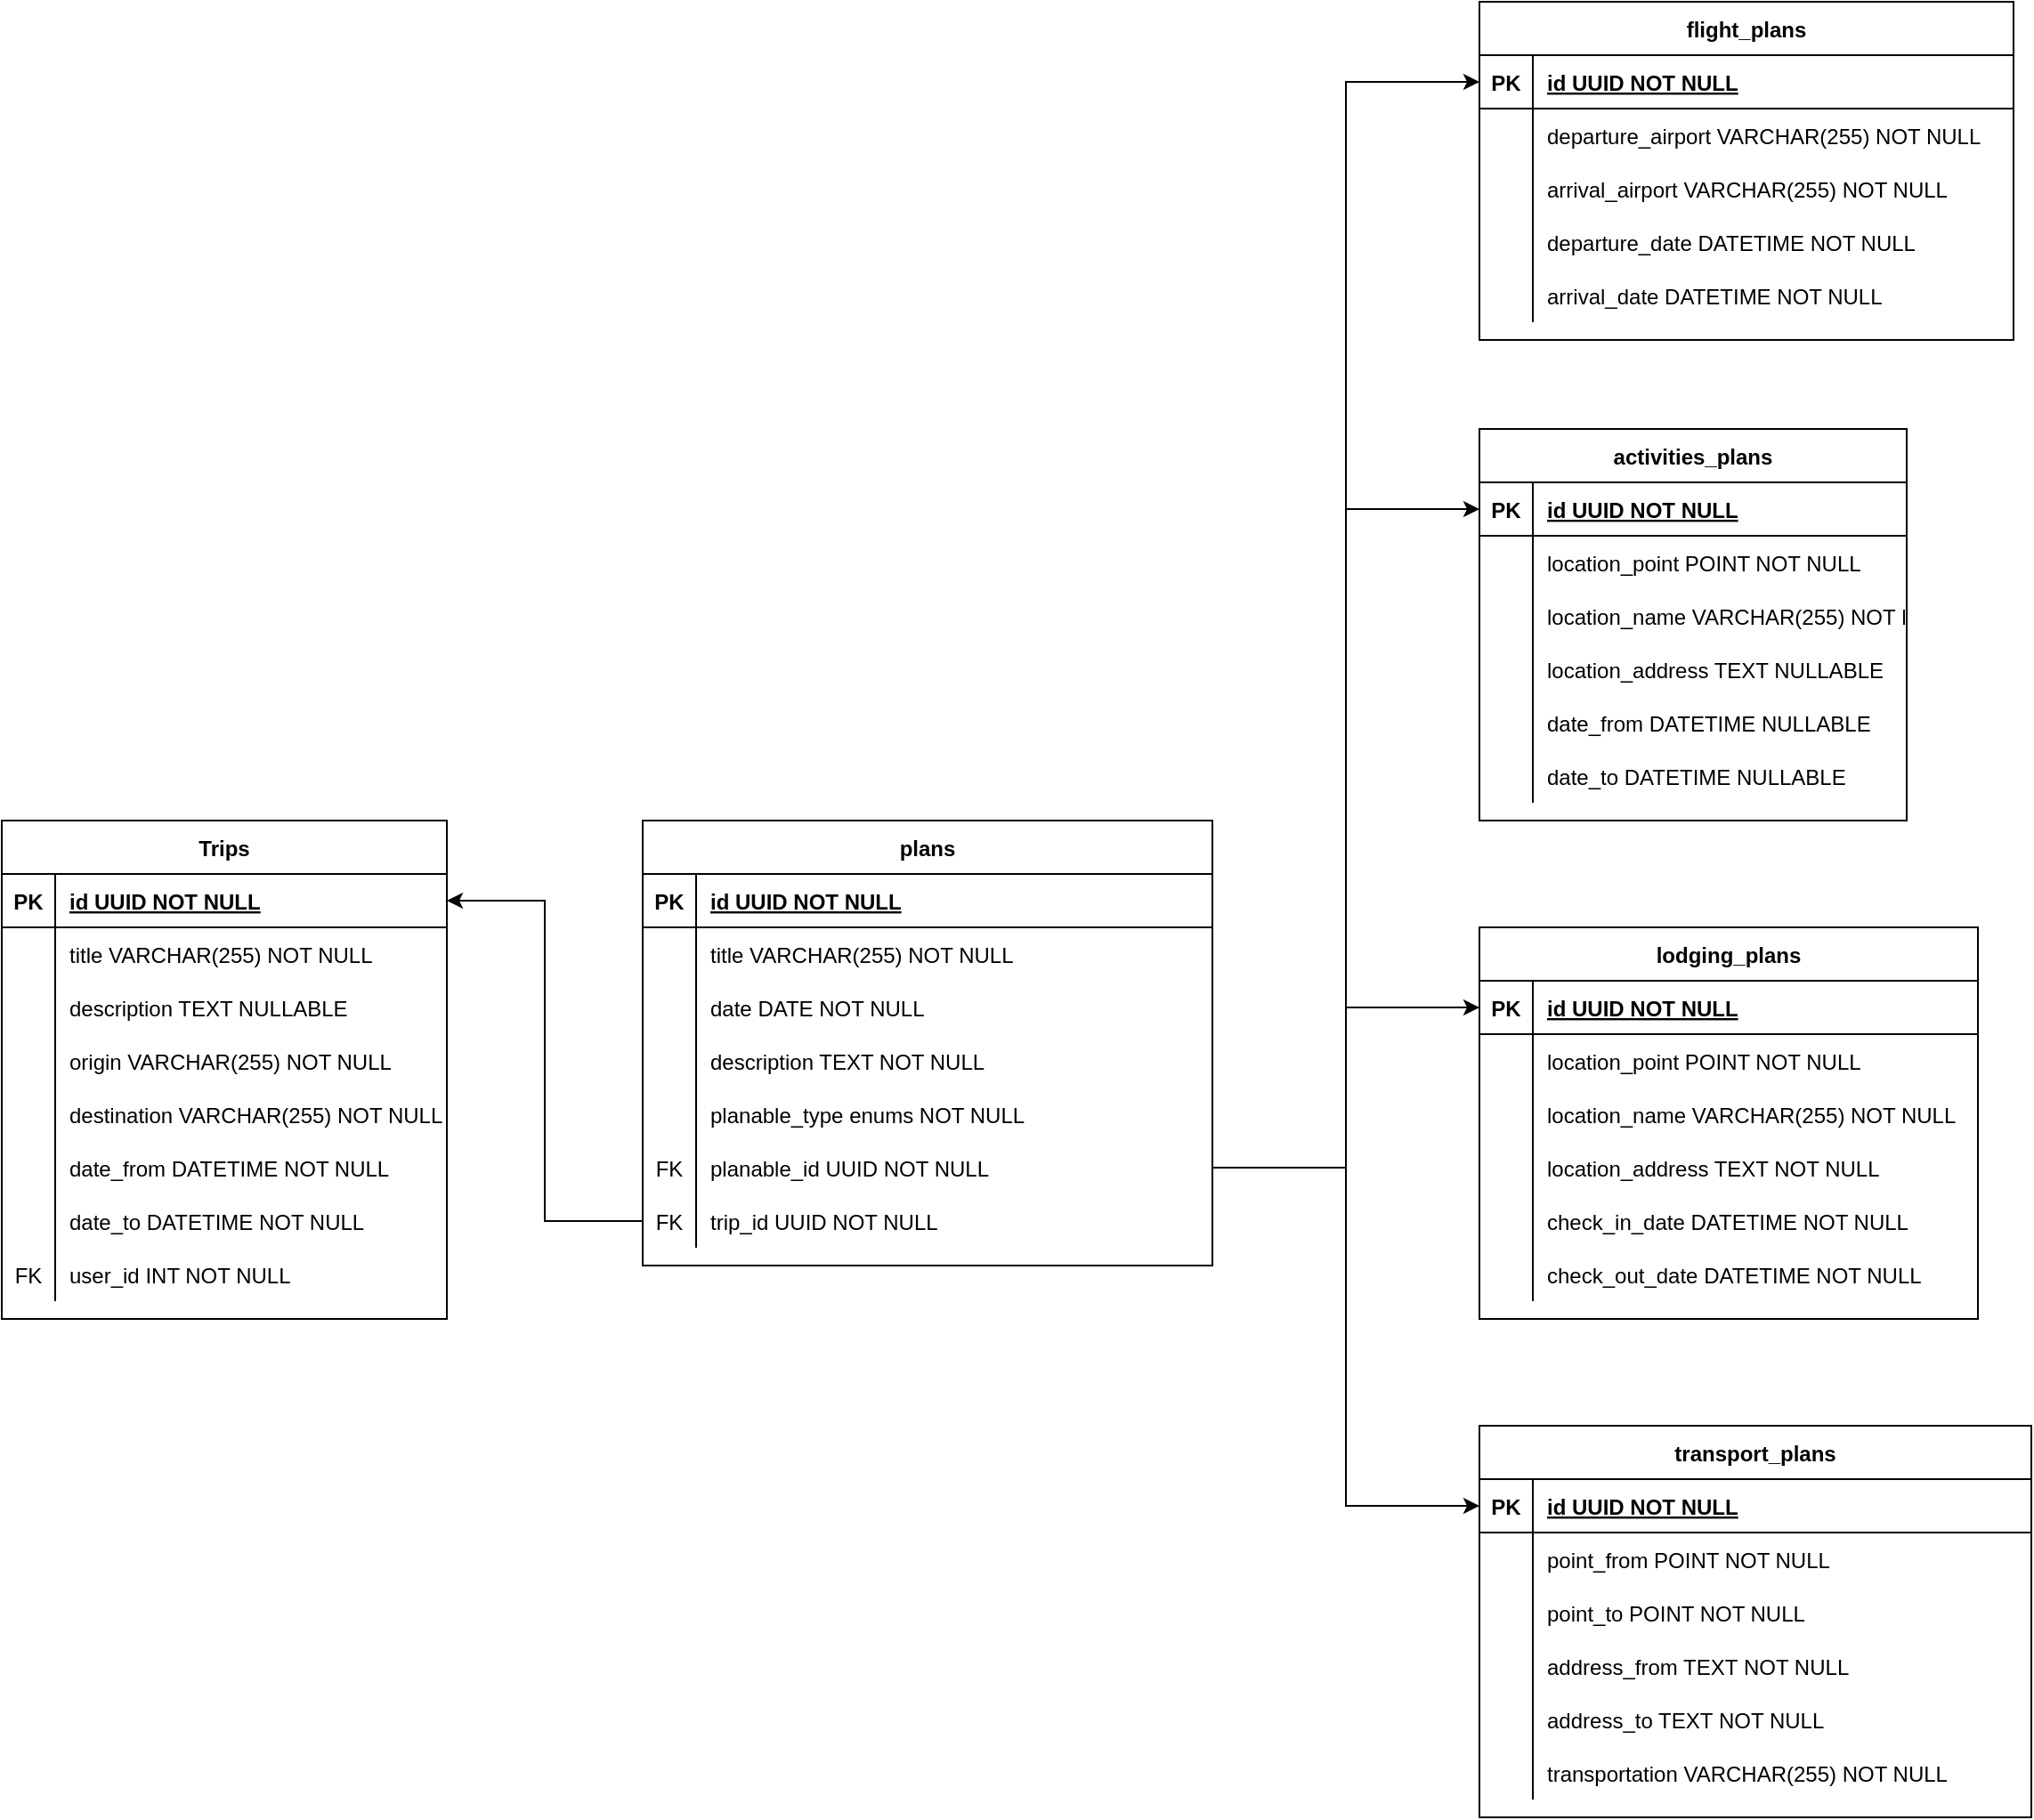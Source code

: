 <mxfile version="15.4.0" type="device"><diagram id="R2lEEEUBdFMjLlhIrx00" name="Page-1"><mxGraphModel dx="1422" dy="815" grid="1" gridSize="10" guides="1" tooltips="1" connect="1" arrows="1" fold="1" page="1" pageScale="1" pageWidth="850" pageHeight="1100" math="0" shadow="0" extFonts="Permanent Marker^https://fonts.googleapis.com/css?family=Permanent+Marker"><root><mxCell id="0"/><mxCell id="1" parent="0"/><mxCell id="C-vyLk0tnHw3VtMMgP7b-23" value="Trips" style="shape=table;startSize=30;container=1;collapsible=1;childLayout=tableLayout;fixedRows=1;rowLines=0;fontStyle=1;align=center;resizeLast=1;" parent="1" vertex="1"><mxGeometry x="50" y="500" width="250" height="280" as="geometry"/></mxCell><mxCell id="C-vyLk0tnHw3VtMMgP7b-24" value="" style="shape=partialRectangle;collapsible=0;dropTarget=0;pointerEvents=0;fillColor=none;points=[[0,0.5],[1,0.5]];portConstraint=eastwest;top=0;left=0;right=0;bottom=1;" parent="C-vyLk0tnHw3VtMMgP7b-23" vertex="1"><mxGeometry y="30" width="250" height="30" as="geometry"/></mxCell><mxCell id="C-vyLk0tnHw3VtMMgP7b-25" value="PK" style="shape=partialRectangle;overflow=hidden;connectable=0;fillColor=none;top=0;left=0;bottom=0;right=0;fontStyle=1;" parent="C-vyLk0tnHw3VtMMgP7b-24" vertex="1"><mxGeometry width="30" height="30" as="geometry"><mxRectangle width="30" height="30" as="alternateBounds"/></mxGeometry></mxCell><mxCell id="C-vyLk0tnHw3VtMMgP7b-26" value="id UUID NOT NULL" style="shape=partialRectangle;overflow=hidden;connectable=0;fillColor=none;top=0;left=0;bottom=0;right=0;align=left;spacingLeft=6;fontStyle=5;" parent="C-vyLk0tnHw3VtMMgP7b-24" vertex="1"><mxGeometry x="30" width="220" height="30" as="geometry"><mxRectangle width="220" height="30" as="alternateBounds"/></mxGeometry></mxCell><mxCell id="C-vyLk0tnHw3VtMMgP7b-27" value="" style="shape=partialRectangle;collapsible=0;dropTarget=0;pointerEvents=0;fillColor=none;points=[[0,0.5],[1,0.5]];portConstraint=eastwest;top=0;left=0;right=0;bottom=0;" parent="C-vyLk0tnHw3VtMMgP7b-23" vertex="1"><mxGeometry y="60" width="250" height="30" as="geometry"/></mxCell><mxCell id="C-vyLk0tnHw3VtMMgP7b-28" value="" style="shape=partialRectangle;overflow=hidden;connectable=0;fillColor=none;top=0;left=0;bottom=0;right=0;" parent="C-vyLk0tnHw3VtMMgP7b-27" vertex="1"><mxGeometry width="30" height="30" as="geometry"><mxRectangle width="30" height="30" as="alternateBounds"/></mxGeometry></mxCell><mxCell id="C-vyLk0tnHw3VtMMgP7b-29" value="title VARCHAR(255) NOT NULL" style="shape=partialRectangle;overflow=hidden;connectable=0;fillColor=none;top=0;left=0;bottom=0;right=0;align=left;spacingLeft=6;" parent="C-vyLk0tnHw3VtMMgP7b-27" vertex="1"><mxGeometry x="30" width="220" height="30" as="geometry"><mxRectangle width="220" height="30" as="alternateBounds"/></mxGeometry></mxCell><mxCell id="xEQQf96Z9dI3Yzy_h7q2-2" value="" style="shape=partialRectangle;collapsible=0;dropTarget=0;pointerEvents=0;fillColor=none;top=0;left=0;bottom=0;right=0;points=[[0,0.5],[1,0.5]];portConstraint=eastwest;" parent="C-vyLk0tnHw3VtMMgP7b-23" vertex="1"><mxGeometry y="90" width="250" height="30" as="geometry"/></mxCell><mxCell id="xEQQf96Z9dI3Yzy_h7q2-3" value="" style="shape=partialRectangle;connectable=0;fillColor=none;top=0;left=0;bottom=0;right=0;editable=1;overflow=hidden;" parent="xEQQf96Z9dI3Yzy_h7q2-2" vertex="1"><mxGeometry width="30" height="30" as="geometry"><mxRectangle width="30" height="30" as="alternateBounds"/></mxGeometry></mxCell><mxCell id="xEQQf96Z9dI3Yzy_h7q2-4" value="description TEXT NULLABLE" style="shape=partialRectangle;connectable=0;fillColor=none;top=0;left=0;bottom=0;right=0;align=left;spacingLeft=6;overflow=hidden;" parent="xEQQf96Z9dI3Yzy_h7q2-2" vertex="1"><mxGeometry x="30" width="220" height="30" as="geometry"><mxRectangle width="220" height="30" as="alternateBounds"/></mxGeometry></mxCell><mxCell id="xEQQf96Z9dI3Yzy_h7q2-5" value="" style="shape=partialRectangle;collapsible=0;dropTarget=0;pointerEvents=0;fillColor=none;top=0;left=0;bottom=0;right=0;points=[[0,0.5],[1,0.5]];portConstraint=eastwest;" parent="C-vyLk0tnHw3VtMMgP7b-23" vertex="1"><mxGeometry y="120" width="250" height="30" as="geometry"/></mxCell><mxCell id="xEQQf96Z9dI3Yzy_h7q2-6" value="" style="shape=partialRectangle;connectable=0;fillColor=none;top=0;left=0;bottom=0;right=0;editable=1;overflow=hidden;" parent="xEQQf96Z9dI3Yzy_h7q2-5" vertex="1"><mxGeometry width="30" height="30" as="geometry"><mxRectangle width="30" height="30" as="alternateBounds"/></mxGeometry></mxCell><mxCell id="xEQQf96Z9dI3Yzy_h7q2-7" value="origin VARCHAR(255) NOT NULL " style="shape=partialRectangle;connectable=0;fillColor=none;top=0;left=0;bottom=0;right=0;align=left;spacingLeft=6;overflow=hidden;" parent="xEQQf96Z9dI3Yzy_h7q2-5" vertex="1"><mxGeometry x="30" width="220" height="30" as="geometry"><mxRectangle width="220" height="30" as="alternateBounds"/></mxGeometry></mxCell><mxCell id="xEQQf96Z9dI3Yzy_h7q2-11" value="" style="shape=partialRectangle;collapsible=0;dropTarget=0;pointerEvents=0;fillColor=none;top=0;left=0;bottom=0;right=0;points=[[0,0.5],[1,0.5]];portConstraint=eastwest;" parent="C-vyLk0tnHw3VtMMgP7b-23" vertex="1"><mxGeometry y="150" width="250" height="30" as="geometry"/></mxCell><mxCell id="xEQQf96Z9dI3Yzy_h7q2-12" value="" style="shape=partialRectangle;connectable=0;fillColor=none;top=0;left=0;bottom=0;right=0;editable=1;overflow=hidden;" parent="xEQQf96Z9dI3Yzy_h7q2-11" vertex="1"><mxGeometry width="30" height="30" as="geometry"><mxRectangle width="30" height="30" as="alternateBounds"/></mxGeometry></mxCell><mxCell id="xEQQf96Z9dI3Yzy_h7q2-13" value="destination VARCHAR(255) NOT NULL" style="shape=partialRectangle;connectable=0;fillColor=none;top=0;left=0;bottom=0;right=0;align=left;spacingLeft=6;overflow=hidden;" parent="xEQQf96Z9dI3Yzy_h7q2-11" vertex="1"><mxGeometry x="30" width="220" height="30" as="geometry"><mxRectangle width="220" height="30" as="alternateBounds"/></mxGeometry></mxCell><mxCell id="xEQQf96Z9dI3Yzy_h7q2-14" value="" style="shape=partialRectangle;collapsible=0;dropTarget=0;pointerEvents=0;fillColor=none;top=0;left=0;bottom=0;right=0;points=[[0,0.5],[1,0.5]];portConstraint=eastwest;" parent="C-vyLk0tnHw3VtMMgP7b-23" vertex="1"><mxGeometry y="180" width="250" height="30" as="geometry"/></mxCell><mxCell id="xEQQf96Z9dI3Yzy_h7q2-15" value="" style="shape=partialRectangle;connectable=0;fillColor=none;top=0;left=0;bottom=0;right=0;editable=1;overflow=hidden;" parent="xEQQf96Z9dI3Yzy_h7q2-14" vertex="1"><mxGeometry width="30" height="30" as="geometry"><mxRectangle width="30" height="30" as="alternateBounds"/></mxGeometry></mxCell><mxCell id="xEQQf96Z9dI3Yzy_h7q2-16" value="date_from DATETIME NOT NULL" style="shape=partialRectangle;connectable=0;fillColor=none;top=0;left=0;bottom=0;right=0;align=left;spacingLeft=6;overflow=hidden;" parent="xEQQf96Z9dI3Yzy_h7q2-14" vertex="1"><mxGeometry x="30" width="220" height="30" as="geometry"><mxRectangle width="220" height="30" as="alternateBounds"/></mxGeometry></mxCell><mxCell id="xEQQf96Z9dI3Yzy_h7q2-17" value="" style="shape=partialRectangle;collapsible=0;dropTarget=0;pointerEvents=0;fillColor=none;top=0;left=0;bottom=0;right=0;points=[[0,0.5],[1,0.5]];portConstraint=eastwest;" parent="C-vyLk0tnHw3VtMMgP7b-23" vertex="1"><mxGeometry y="210" width="250" height="30" as="geometry"/></mxCell><mxCell id="xEQQf96Z9dI3Yzy_h7q2-18" value="" style="shape=partialRectangle;connectable=0;fillColor=none;top=0;left=0;bottom=0;right=0;editable=1;overflow=hidden;" parent="xEQQf96Z9dI3Yzy_h7q2-17" vertex="1"><mxGeometry width="30" height="30" as="geometry"><mxRectangle width="30" height="30" as="alternateBounds"/></mxGeometry></mxCell><mxCell id="xEQQf96Z9dI3Yzy_h7q2-19" value="date_to DATETIME NOT NULL" style="shape=partialRectangle;connectable=0;fillColor=none;top=0;left=0;bottom=0;right=0;align=left;spacingLeft=6;overflow=hidden;" parent="xEQQf96Z9dI3Yzy_h7q2-17" vertex="1"><mxGeometry x="30" width="220" height="30" as="geometry"><mxRectangle width="220" height="30" as="alternateBounds"/></mxGeometry></mxCell><mxCell id="xEQQf96Z9dI3Yzy_h7q2-8" value="" style="shape=partialRectangle;collapsible=0;dropTarget=0;pointerEvents=0;fillColor=none;top=0;left=0;bottom=0;right=0;points=[[0,0.5],[1,0.5]];portConstraint=eastwest;" parent="C-vyLk0tnHw3VtMMgP7b-23" vertex="1"><mxGeometry y="240" width="250" height="30" as="geometry"/></mxCell><mxCell id="xEQQf96Z9dI3Yzy_h7q2-9" value="FK" style="shape=partialRectangle;connectable=0;fillColor=none;top=0;left=0;bottom=0;right=0;fontStyle=0;overflow=hidden;" parent="xEQQf96Z9dI3Yzy_h7q2-8" vertex="1"><mxGeometry width="30" height="30" as="geometry"><mxRectangle width="30" height="30" as="alternateBounds"/></mxGeometry></mxCell><mxCell id="xEQQf96Z9dI3Yzy_h7q2-10" value="user_id INT NOT NULL" style="shape=partialRectangle;connectable=0;fillColor=none;top=0;left=0;bottom=0;right=0;align=left;spacingLeft=6;fontStyle=0;overflow=hidden;" parent="xEQQf96Z9dI3Yzy_h7q2-8" vertex="1"><mxGeometry x="30" width="220" height="30" as="geometry"><mxRectangle width="220" height="30" as="alternateBounds"/></mxGeometry></mxCell><mxCell id="xEQQf96Z9dI3Yzy_h7q2-20" value="plans" style="shape=table;startSize=30;container=1;collapsible=1;childLayout=tableLayout;fixedRows=1;rowLines=0;fontStyle=1;align=center;resizeLast=1;" parent="1" vertex="1"><mxGeometry x="410" y="500" width="320" height="250" as="geometry"/></mxCell><mxCell id="xEQQf96Z9dI3Yzy_h7q2-21" value="" style="shape=partialRectangle;collapsible=0;dropTarget=0;pointerEvents=0;fillColor=none;top=0;left=0;bottom=1;right=0;points=[[0,0.5],[1,0.5]];portConstraint=eastwest;" parent="xEQQf96Z9dI3Yzy_h7q2-20" vertex="1"><mxGeometry y="30" width="320" height="30" as="geometry"/></mxCell><mxCell id="xEQQf96Z9dI3Yzy_h7q2-22" value="PK" style="shape=partialRectangle;connectable=0;fillColor=none;top=0;left=0;bottom=0;right=0;fontStyle=1;overflow=hidden;" parent="xEQQf96Z9dI3Yzy_h7q2-21" vertex="1"><mxGeometry width="30" height="30" as="geometry"><mxRectangle width="30" height="30" as="alternateBounds"/></mxGeometry></mxCell><mxCell id="xEQQf96Z9dI3Yzy_h7q2-23" value="id UUID NOT NULL" style="shape=partialRectangle;connectable=0;fillColor=none;top=0;left=0;bottom=0;right=0;align=left;spacingLeft=6;fontStyle=5;overflow=hidden;" parent="xEQQf96Z9dI3Yzy_h7q2-21" vertex="1"><mxGeometry x="30" width="290" height="30" as="geometry"><mxRectangle width="290" height="30" as="alternateBounds"/></mxGeometry></mxCell><mxCell id="xEQQf96Z9dI3Yzy_h7q2-42" value="" style="shape=partialRectangle;collapsible=0;dropTarget=0;pointerEvents=0;fillColor=none;top=0;left=0;bottom=0;right=0;points=[[0,0.5],[1,0.5]];portConstraint=eastwest;" parent="xEQQf96Z9dI3Yzy_h7q2-20" vertex="1"><mxGeometry y="60" width="320" height="30" as="geometry"/></mxCell><mxCell id="xEQQf96Z9dI3Yzy_h7q2-43" value="" style="shape=partialRectangle;connectable=0;fillColor=none;top=0;left=0;bottom=0;right=0;editable=1;overflow=hidden;" parent="xEQQf96Z9dI3Yzy_h7q2-42" vertex="1"><mxGeometry width="30" height="30" as="geometry"><mxRectangle width="30" height="30" as="alternateBounds"/></mxGeometry></mxCell><mxCell id="xEQQf96Z9dI3Yzy_h7q2-44" value="title VARCHAR(255) NOT NULL" style="shape=partialRectangle;connectable=0;fillColor=none;top=0;left=0;bottom=0;right=0;align=left;spacingLeft=6;overflow=hidden;" parent="xEQQf96Z9dI3Yzy_h7q2-42" vertex="1"><mxGeometry x="30" width="290" height="30" as="geometry"><mxRectangle width="290" height="30" as="alternateBounds"/></mxGeometry></mxCell><mxCell id="xEQQf96Z9dI3Yzy_h7q2-39" value="" style="shape=partialRectangle;collapsible=0;dropTarget=0;pointerEvents=0;fillColor=none;top=0;left=0;bottom=0;right=0;points=[[0,0.5],[1,0.5]];portConstraint=eastwest;" parent="xEQQf96Z9dI3Yzy_h7q2-20" vertex="1"><mxGeometry y="90" width="320" height="30" as="geometry"/></mxCell><mxCell id="xEQQf96Z9dI3Yzy_h7q2-40" value="" style="shape=partialRectangle;connectable=0;fillColor=none;top=0;left=0;bottom=0;right=0;editable=1;overflow=hidden;" parent="xEQQf96Z9dI3Yzy_h7q2-39" vertex="1"><mxGeometry width="30" height="30" as="geometry"><mxRectangle width="30" height="30" as="alternateBounds"/></mxGeometry></mxCell><mxCell id="xEQQf96Z9dI3Yzy_h7q2-41" value="date DATE NOT NULL" style="shape=partialRectangle;connectable=0;fillColor=none;top=0;left=0;bottom=0;right=0;align=left;spacingLeft=6;overflow=hidden;" parent="xEQQf96Z9dI3Yzy_h7q2-39" vertex="1"><mxGeometry x="30" width="290" height="30" as="geometry"><mxRectangle width="290" height="30" as="alternateBounds"/></mxGeometry></mxCell><mxCell id="xEQQf96Z9dI3Yzy_h7q2-33" value="" style="shape=partialRectangle;collapsible=0;dropTarget=0;pointerEvents=0;fillColor=none;top=0;left=0;bottom=0;right=0;points=[[0,0.5],[1,0.5]];portConstraint=eastwest;" parent="xEQQf96Z9dI3Yzy_h7q2-20" vertex="1"><mxGeometry y="120" width="320" height="30" as="geometry"/></mxCell><mxCell id="xEQQf96Z9dI3Yzy_h7q2-34" value="" style="shape=partialRectangle;connectable=0;fillColor=none;top=0;left=0;bottom=0;right=0;editable=1;overflow=hidden;" parent="xEQQf96Z9dI3Yzy_h7q2-33" vertex="1"><mxGeometry width="30" height="30" as="geometry"><mxRectangle width="30" height="30" as="alternateBounds"/></mxGeometry></mxCell><mxCell id="xEQQf96Z9dI3Yzy_h7q2-35" value="description TEXT NOT NULL" style="shape=partialRectangle;connectable=0;fillColor=none;top=0;left=0;bottom=0;right=0;align=left;spacingLeft=6;overflow=hidden;" parent="xEQQf96Z9dI3Yzy_h7q2-33" vertex="1"><mxGeometry x="30" width="290" height="30" as="geometry"><mxRectangle width="290" height="30" as="alternateBounds"/></mxGeometry></mxCell><mxCell id="xEQQf96Z9dI3Yzy_h7q2-27" value="" style="shape=partialRectangle;collapsible=0;dropTarget=0;pointerEvents=0;fillColor=none;top=0;left=0;bottom=0;right=0;points=[[0,0.5],[1,0.5]];portConstraint=eastwest;" parent="xEQQf96Z9dI3Yzy_h7q2-20" vertex="1"><mxGeometry y="150" width="320" height="30" as="geometry"/></mxCell><mxCell id="xEQQf96Z9dI3Yzy_h7q2-28" value="" style="shape=partialRectangle;connectable=0;fillColor=none;top=0;left=0;bottom=0;right=0;editable=1;overflow=hidden;" parent="xEQQf96Z9dI3Yzy_h7q2-27" vertex="1"><mxGeometry width="30" height="30" as="geometry"><mxRectangle width="30" height="30" as="alternateBounds"/></mxGeometry></mxCell><mxCell id="xEQQf96Z9dI3Yzy_h7q2-29" value="planable_type enums NOT NULL" style="shape=partialRectangle;connectable=0;fillColor=none;top=0;left=0;bottom=0;right=0;align=left;spacingLeft=6;overflow=hidden;" parent="xEQQf96Z9dI3Yzy_h7q2-27" vertex="1"><mxGeometry x="30" width="290" height="30" as="geometry"><mxRectangle width="290" height="30" as="alternateBounds"/></mxGeometry></mxCell><mxCell id="xEQQf96Z9dI3Yzy_h7q2-87" value="" style="shape=partialRectangle;collapsible=0;dropTarget=0;pointerEvents=0;fillColor=none;top=0;left=0;bottom=0;right=0;points=[[0,0.5],[1,0.5]];portConstraint=eastwest;" parent="xEQQf96Z9dI3Yzy_h7q2-20" vertex="1"><mxGeometry y="180" width="320" height="30" as="geometry"/></mxCell><mxCell id="xEQQf96Z9dI3Yzy_h7q2-88" value="FK" style="shape=partialRectangle;connectable=0;fillColor=none;top=0;left=0;bottom=0;right=0;editable=1;overflow=hidden;" parent="xEQQf96Z9dI3Yzy_h7q2-87" vertex="1"><mxGeometry width="30" height="30" as="geometry"><mxRectangle width="30" height="30" as="alternateBounds"/></mxGeometry></mxCell><mxCell id="xEQQf96Z9dI3Yzy_h7q2-89" value="planable_id UUID NOT NULL" style="shape=partialRectangle;connectable=0;fillColor=none;top=0;left=0;bottom=0;right=0;align=left;spacingLeft=6;overflow=hidden;" parent="xEQQf96Z9dI3Yzy_h7q2-87" vertex="1"><mxGeometry x="30" width="290" height="30" as="geometry"><mxRectangle width="290" height="30" as="alternateBounds"/></mxGeometry></mxCell><mxCell id="xEQQf96Z9dI3Yzy_h7q2-36" value="" style="shape=partialRectangle;collapsible=0;dropTarget=0;pointerEvents=0;fillColor=none;top=0;left=0;bottom=0;right=0;points=[[0,0.5],[1,0.5]];portConstraint=eastwest;" parent="xEQQf96Z9dI3Yzy_h7q2-20" vertex="1"><mxGeometry y="210" width="320" height="30" as="geometry"/></mxCell><mxCell id="xEQQf96Z9dI3Yzy_h7q2-37" value="FK" style="shape=partialRectangle;connectable=0;fillColor=none;top=0;left=0;bottom=0;right=0;fontStyle=0;overflow=hidden;" parent="xEQQf96Z9dI3Yzy_h7q2-36" vertex="1"><mxGeometry width="30" height="30" as="geometry"><mxRectangle width="30" height="30" as="alternateBounds"/></mxGeometry></mxCell><mxCell id="xEQQf96Z9dI3Yzy_h7q2-38" value="trip_id UUID NOT NULL" style="shape=partialRectangle;connectable=0;fillColor=none;top=0;left=0;bottom=0;right=0;align=left;spacingLeft=6;fontStyle=0;overflow=hidden;" parent="xEQQf96Z9dI3Yzy_h7q2-36" vertex="1"><mxGeometry x="30" width="290" height="30" as="geometry"><mxRectangle width="290" height="30" as="alternateBounds"/></mxGeometry></mxCell><mxCell id="xEQQf96Z9dI3Yzy_h7q2-58" value="flight_plans" style="shape=table;startSize=30;container=1;collapsible=1;childLayout=tableLayout;fixedRows=1;rowLines=0;fontStyle=1;align=center;resizeLast=1;" parent="1" vertex="1"><mxGeometry x="880" y="40" width="300.0" height="190" as="geometry"/></mxCell><mxCell id="xEQQf96Z9dI3Yzy_h7q2-59" value="" style="shape=partialRectangle;collapsible=0;dropTarget=0;pointerEvents=0;fillColor=none;top=0;left=0;bottom=1;right=0;points=[[0,0.5],[1,0.5]];portConstraint=eastwest;" parent="xEQQf96Z9dI3Yzy_h7q2-58" vertex="1"><mxGeometry y="30" width="300.0" height="30" as="geometry"/></mxCell><mxCell id="xEQQf96Z9dI3Yzy_h7q2-60" value="PK" style="shape=partialRectangle;connectable=0;fillColor=none;top=0;left=0;bottom=0;right=0;fontStyle=1;overflow=hidden;" parent="xEQQf96Z9dI3Yzy_h7q2-59" vertex="1"><mxGeometry width="30" height="30" as="geometry"><mxRectangle width="30" height="30" as="alternateBounds"/></mxGeometry></mxCell><mxCell id="xEQQf96Z9dI3Yzy_h7q2-61" value="id UUID NOT NULL" style="shape=partialRectangle;connectable=0;fillColor=none;top=0;left=0;bottom=0;right=0;align=left;spacingLeft=6;fontStyle=5;overflow=hidden;" parent="xEQQf96Z9dI3Yzy_h7q2-59" vertex="1"><mxGeometry x="30" width="270.0" height="30" as="geometry"><mxRectangle width="270.0" height="30" as="alternateBounds"/></mxGeometry></mxCell><mxCell id="xEQQf96Z9dI3Yzy_h7q2-62" value="" style="shape=partialRectangle;collapsible=0;dropTarget=0;pointerEvents=0;fillColor=none;top=0;left=0;bottom=0;right=0;points=[[0,0.5],[1,0.5]];portConstraint=eastwest;" parent="xEQQf96Z9dI3Yzy_h7q2-58" vertex="1"><mxGeometry y="60" width="300.0" height="30" as="geometry"/></mxCell><mxCell id="xEQQf96Z9dI3Yzy_h7q2-63" value="" style="shape=partialRectangle;connectable=0;fillColor=none;top=0;left=0;bottom=0;right=0;editable=1;overflow=hidden;" parent="xEQQf96Z9dI3Yzy_h7q2-62" vertex="1"><mxGeometry width="30" height="30" as="geometry"><mxRectangle width="30" height="30" as="alternateBounds"/></mxGeometry></mxCell><mxCell id="xEQQf96Z9dI3Yzy_h7q2-64" value="departure_airport VARCHAR(255) NOT NULL" style="shape=partialRectangle;connectable=0;fillColor=none;top=0;left=0;bottom=0;right=0;align=left;spacingLeft=6;overflow=hidden;" parent="xEQQf96Z9dI3Yzy_h7q2-62" vertex="1"><mxGeometry x="30" width="270.0" height="30" as="geometry"><mxRectangle width="270.0" height="30" as="alternateBounds"/></mxGeometry></mxCell><mxCell id="xEQQf96Z9dI3Yzy_h7q2-65" value="" style="shape=partialRectangle;collapsible=0;dropTarget=0;pointerEvents=0;fillColor=none;top=0;left=0;bottom=0;right=0;points=[[0,0.5],[1,0.5]];portConstraint=eastwest;" parent="xEQQf96Z9dI3Yzy_h7q2-58" vertex="1"><mxGeometry y="90" width="300.0" height="30" as="geometry"/></mxCell><mxCell id="xEQQf96Z9dI3Yzy_h7q2-66" value="" style="shape=partialRectangle;connectable=0;fillColor=none;top=0;left=0;bottom=0;right=0;editable=1;overflow=hidden;" parent="xEQQf96Z9dI3Yzy_h7q2-65" vertex="1"><mxGeometry width="30" height="30" as="geometry"><mxRectangle width="30" height="30" as="alternateBounds"/></mxGeometry></mxCell><mxCell id="xEQQf96Z9dI3Yzy_h7q2-67" value="arrival_airport VARCHAR(255) NOT NULL" style="shape=partialRectangle;connectable=0;fillColor=none;top=0;left=0;bottom=0;right=0;align=left;spacingLeft=6;overflow=hidden;" parent="xEQQf96Z9dI3Yzy_h7q2-65" vertex="1"><mxGeometry x="30" width="270.0" height="30" as="geometry"><mxRectangle width="270.0" height="30" as="alternateBounds"/></mxGeometry></mxCell><mxCell id="xEQQf96Z9dI3Yzy_h7q2-68" value="" style="shape=partialRectangle;collapsible=0;dropTarget=0;pointerEvents=0;fillColor=none;top=0;left=0;bottom=0;right=0;points=[[0,0.5],[1,0.5]];portConstraint=eastwest;" parent="xEQQf96Z9dI3Yzy_h7q2-58" vertex="1"><mxGeometry y="120" width="300.0" height="30" as="geometry"/></mxCell><mxCell id="xEQQf96Z9dI3Yzy_h7q2-69" value="" style="shape=partialRectangle;connectable=0;fillColor=none;top=0;left=0;bottom=0;right=0;editable=1;overflow=hidden;" parent="xEQQf96Z9dI3Yzy_h7q2-68" vertex="1"><mxGeometry width="30" height="30" as="geometry"><mxRectangle width="30" height="30" as="alternateBounds"/></mxGeometry></mxCell><mxCell id="xEQQf96Z9dI3Yzy_h7q2-70" value="departure_date DATETIME NOT NULL " style="shape=partialRectangle;connectable=0;fillColor=none;top=0;left=0;bottom=0;right=0;align=left;spacingLeft=6;overflow=hidden;" parent="xEQQf96Z9dI3Yzy_h7q2-68" vertex="1"><mxGeometry x="30" width="270.0" height="30" as="geometry"><mxRectangle width="270.0" height="30" as="alternateBounds"/></mxGeometry></mxCell><mxCell id="xEQQf96Z9dI3Yzy_h7q2-71" value="" style="shape=partialRectangle;collapsible=0;dropTarget=0;pointerEvents=0;fillColor=none;top=0;left=0;bottom=0;right=0;points=[[0,0.5],[1,0.5]];portConstraint=eastwest;" parent="xEQQf96Z9dI3Yzy_h7q2-58" vertex="1"><mxGeometry y="150" width="300.0" height="30" as="geometry"/></mxCell><mxCell id="xEQQf96Z9dI3Yzy_h7q2-72" value="" style="shape=partialRectangle;connectable=0;fillColor=none;top=0;left=0;bottom=0;right=0;editable=1;overflow=hidden;" parent="xEQQf96Z9dI3Yzy_h7q2-71" vertex="1"><mxGeometry width="30" height="30" as="geometry"><mxRectangle width="30" height="30" as="alternateBounds"/></mxGeometry></mxCell><mxCell id="xEQQf96Z9dI3Yzy_h7q2-73" value="arrival_date DATETIME NOT NULL" style="shape=partialRectangle;connectable=0;fillColor=none;top=0;left=0;bottom=0;right=0;align=left;spacingLeft=6;overflow=hidden;" parent="xEQQf96Z9dI3Yzy_h7q2-71" vertex="1"><mxGeometry x="30" width="270.0" height="30" as="geometry"><mxRectangle width="270.0" height="30" as="alternateBounds"/></mxGeometry></mxCell><mxCell id="xEQQf96Z9dI3Yzy_h7q2-74" value="lodging_plans" style="shape=table;startSize=30;container=1;collapsible=1;childLayout=tableLayout;fixedRows=1;rowLines=0;fontStyle=1;align=center;resizeLast=1;" parent="1" vertex="1"><mxGeometry x="880" y="560" width="280" height="220" as="geometry"/></mxCell><mxCell id="xEQQf96Z9dI3Yzy_h7q2-75" value="" style="shape=partialRectangle;collapsible=0;dropTarget=0;pointerEvents=0;fillColor=none;top=0;left=0;bottom=1;right=0;points=[[0,0.5],[1,0.5]];portConstraint=eastwest;" parent="xEQQf96Z9dI3Yzy_h7q2-74" vertex="1"><mxGeometry y="30" width="280" height="30" as="geometry"/></mxCell><mxCell id="xEQQf96Z9dI3Yzy_h7q2-76" value="PK" style="shape=partialRectangle;connectable=0;fillColor=none;top=0;left=0;bottom=0;right=0;fontStyle=1;overflow=hidden;" parent="xEQQf96Z9dI3Yzy_h7q2-75" vertex="1"><mxGeometry width="30" height="30" as="geometry"><mxRectangle width="30" height="30" as="alternateBounds"/></mxGeometry></mxCell><mxCell id="xEQQf96Z9dI3Yzy_h7q2-77" value="id UUID NOT NULL" style="shape=partialRectangle;connectable=0;fillColor=none;top=0;left=0;bottom=0;right=0;align=left;spacingLeft=6;fontStyle=5;overflow=hidden;" parent="xEQQf96Z9dI3Yzy_h7q2-75" vertex="1"><mxGeometry x="30" width="250" height="30" as="geometry"><mxRectangle width="250" height="30" as="alternateBounds"/></mxGeometry></mxCell><mxCell id="xEQQf96Z9dI3Yzy_h7q2-78" value="" style="shape=partialRectangle;collapsible=0;dropTarget=0;pointerEvents=0;fillColor=none;top=0;left=0;bottom=0;right=0;points=[[0,0.5],[1,0.5]];portConstraint=eastwest;" parent="xEQQf96Z9dI3Yzy_h7q2-74" vertex="1"><mxGeometry y="60" width="280" height="30" as="geometry"/></mxCell><mxCell id="xEQQf96Z9dI3Yzy_h7q2-79" value="" style="shape=partialRectangle;connectable=0;fillColor=none;top=0;left=0;bottom=0;right=0;editable=1;overflow=hidden;" parent="xEQQf96Z9dI3Yzy_h7q2-78" vertex="1"><mxGeometry width="30" height="30" as="geometry"><mxRectangle width="30" height="30" as="alternateBounds"/></mxGeometry></mxCell><mxCell id="xEQQf96Z9dI3Yzy_h7q2-80" value="location_point POINT NOT NULL" style="shape=partialRectangle;connectable=0;fillColor=none;top=0;left=0;bottom=0;right=0;align=left;spacingLeft=6;overflow=hidden;" parent="xEQQf96Z9dI3Yzy_h7q2-78" vertex="1"><mxGeometry x="30" width="250" height="30" as="geometry"><mxRectangle width="250" height="30" as="alternateBounds"/></mxGeometry></mxCell><mxCell id="xEQQf96Z9dI3Yzy_h7q2-129" value="" style="shape=partialRectangle;collapsible=0;dropTarget=0;pointerEvents=0;fillColor=none;top=0;left=0;bottom=0;right=0;points=[[0,0.5],[1,0.5]];portConstraint=eastwest;" parent="xEQQf96Z9dI3Yzy_h7q2-74" vertex="1"><mxGeometry y="90" width="280" height="30" as="geometry"/></mxCell><mxCell id="xEQQf96Z9dI3Yzy_h7q2-130" value="" style="shape=partialRectangle;connectable=0;fillColor=none;top=0;left=0;bottom=0;right=0;editable=1;overflow=hidden;" parent="xEQQf96Z9dI3Yzy_h7q2-129" vertex="1"><mxGeometry width="30" height="30" as="geometry"><mxRectangle width="30" height="30" as="alternateBounds"/></mxGeometry></mxCell><mxCell id="xEQQf96Z9dI3Yzy_h7q2-131" value="location_name VARCHAR(255) NOT NULL" style="shape=partialRectangle;connectable=0;fillColor=none;top=0;left=0;bottom=0;right=0;align=left;spacingLeft=6;overflow=hidden;" parent="xEQQf96Z9dI3Yzy_h7q2-129" vertex="1"><mxGeometry x="30" width="250" height="30" as="geometry"><mxRectangle width="250" height="30" as="alternateBounds"/></mxGeometry></mxCell><mxCell id="xEQQf96Z9dI3Yzy_h7q2-132" value="" style="shape=partialRectangle;collapsible=0;dropTarget=0;pointerEvents=0;fillColor=none;top=0;left=0;bottom=0;right=0;points=[[0,0.5],[1,0.5]];portConstraint=eastwest;" parent="xEQQf96Z9dI3Yzy_h7q2-74" vertex="1"><mxGeometry y="120" width="280" height="30" as="geometry"/></mxCell><mxCell id="xEQQf96Z9dI3Yzy_h7q2-133" value="" style="shape=partialRectangle;connectable=0;fillColor=none;top=0;left=0;bottom=0;right=0;editable=1;overflow=hidden;" parent="xEQQf96Z9dI3Yzy_h7q2-132" vertex="1"><mxGeometry width="30" height="30" as="geometry"><mxRectangle width="30" height="30" as="alternateBounds"/></mxGeometry></mxCell><mxCell id="xEQQf96Z9dI3Yzy_h7q2-134" value="location_address TEXT NOT NULL" style="shape=partialRectangle;connectable=0;fillColor=none;top=0;left=0;bottom=0;right=0;align=left;spacingLeft=6;overflow=hidden;" parent="xEQQf96Z9dI3Yzy_h7q2-132" vertex="1"><mxGeometry x="30" width="250" height="30" as="geometry"><mxRectangle width="250" height="30" as="alternateBounds"/></mxGeometry></mxCell><mxCell id="xEQQf96Z9dI3Yzy_h7q2-81" value="" style="shape=partialRectangle;collapsible=0;dropTarget=0;pointerEvents=0;fillColor=none;top=0;left=0;bottom=0;right=0;points=[[0,0.5],[1,0.5]];portConstraint=eastwest;" parent="xEQQf96Z9dI3Yzy_h7q2-74" vertex="1"><mxGeometry y="150" width="280" height="30" as="geometry"/></mxCell><mxCell id="xEQQf96Z9dI3Yzy_h7q2-82" value="" style="shape=partialRectangle;connectable=0;fillColor=none;top=0;left=0;bottom=0;right=0;editable=1;overflow=hidden;" parent="xEQQf96Z9dI3Yzy_h7q2-81" vertex="1"><mxGeometry width="30" height="30" as="geometry"><mxRectangle width="30" height="30" as="alternateBounds"/></mxGeometry></mxCell><mxCell id="xEQQf96Z9dI3Yzy_h7q2-83" value="check_in_date DATETIME NOT NULL" style="shape=partialRectangle;connectable=0;fillColor=none;top=0;left=0;bottom=0;right=0;align=left;spacingLeft=6;overflow=hidden;" parent="xEQQf96Z9dI3Yzy_h7q2-81" vertex="1"><mxGeometry x="30" width="250" height="30" as="geometry"><mxRectangle width="250" height="30" as="alternateBounds"/></mxGeometry></mxCell><mxCell id="xEQQf96Z9dI3Yzy_h7q2-84" value="" style="shape=partialRectangle;collapsible=0;dropTarget=0;pointerEvents=0;fillColor=none;top=0;left=0;bottom=0;right=0;points=[[0,0.5],[1,0.5]];portConstraint=eastwest;" parent="xEQQf96Z9dI3Yzy_h7q2-74" vertex="1"><mxGeometry y="180" width="280" height="30" as="geometry"/></mxCell><mxCell id="xEQQf96Z9dI3Yzy_h7q2-85" value="" style="shape=partialRectangle;connectable=0;fillColor=none;top=0;left=0;bottom=0;right=0;editable=1;overflow=hidden;" parent="xEQQf96Z9dI3Yzy_h7q2-84" vertex="1"><mxGeometry width="30" height="30" as="geometry"><mxRectangle width="30" height="30" as="alternateBounds"/></mxGeometry></mxCell><mxCell id="xEQQf96Z9dI3Yzy_h7q2-86" value="check_out_date DATETIME NOT NULL" style="shape=partialRectangle;connectable=0;fillColor=none;top=0;left=0;bottom=0;right=0;align=left;spacingLeft=6;overflow=hidden;" parent="xEQQf96Z9dI3Yzy_h7q2-84" vertex="1"><mxGeometry x="30" width="250" height="30" as="geometry"><mxRectangle width="250" height="30" as="alternateBounds"/></mxGeometry></mxCell><mxCell id="xEQQf96Z9dI3Yzy_h7q2-94" value="transport_plans" style="shape=table;startSize=30;container=1;collapsible=1;childLayout=tableLayout;fixedRows=1;rowLines=0;fontStyle=1;align=center;resizeLast=1;" parent="1" vertex="1"><mxGeometry x="880" y="840" width="310" height="220" as="geometry"/></mxCell><mxCell id="xEQQf96Z9dI3Yzy_h7q2-95" value="" style="shape=partialRectangle;collapsible=0;dropTarget=0;pointerEvents=0;fillColor=none;top=0;left=0;bottom=1;right=0;points=[[0,0.5],[1,0.5]];portConstraint=eastwest;" parent="xEQQf96Z9dI3Yzy_h7q2-94" vertex="1"><mxGeometry y="30" width="310" height="30" as="geometry"/></mxCell><mxCell id="xEQQf96Z9dI3Yzy_h7q2-96" value="PK" style="shape=partialRectangle;connectable=0;fillColor=none;top=0;left=0;bottom=0;right=0;fontStyle=1;overflow=hidden;" parent="xEQQf96Z9dI3Yzy_h7q2-95" vertex="1"><mxGeometry width="30" height="30" as="geometry"><mxRectangle width="30" height="30" as="alternateBounds"/></mxGeometry></mxCell><mxCell id="xEQQf96Z9dI3Yzy_h7q2-97" value="id UUID NOT NULL" style="shape=partialRectangle;connectable=0;fillColor=none;top=0;left=0;bottom=0;right=0;align=left;spacingLeft=6;fontStyle=5;overflow=hidden;" parent="xEQQf96Z9dI3Yzy_h7q2-95" vertex="1"><mxGeometry x="30" width="280" height="30" as="geometry"><mxRectangle width="280" height="30" as="alternateBounds"/></mxGeometry></mxCell><mxCell id="xEQQf96Z9dI3Yzy_h7q2-98" value="" style="shape=partialRectangle;collapsible=0;dropTarget=0;pointerEvents=0;fillColor=none;top=0;left=0;bottom=0;right=0;points=[[0,0.5],[1,0.5]];portConstraint=eastwest;" parent="xEQQf96Z9dI3Yzy_h7q2-94" vertex="1"><mxGeometry y="60" width="310" height="30" as="geometry"/></mxCell><mxCell id="xEQQf96Z9dI3Yzy_h7q2-99" value="" style="shape=partialRectangle;connectable=0;fillColor=none;top=0;left=0;bottom=0;right=0;editable=1;overflow=hidden;" parent="xEQQf96Z9dI3Yzy_h7q2-98" vertex="1"><mxGeometry width="30" height="30" as="geometry"><mxRectangle width="30" height="30" as="alternateBounds"/></mxGeometry></mxCell><mxCell id="xEQQf96Z9dI3Yzy_h7q2-100" value="point_from POINT NOT NULL" style="shape=partialRectangle;connectable=0;fillColor=none;top=0;left=0;bottom=0;right=0;align=left;spacingLeft=6;overflow=hidden;" parent="xEQQf96Z9dI3Yzy_h7q2-98" vertex="1"><mxGeometry x="30" width="280" height="30" as="geometry"><mxRectangle width="280" height="30" as="alternateBounds"/></mxGeometry></mxCell><mxCell id="xEQQf96Z9dI3Yzy_h7q2-101" value="" style="shape=partialRectangle;collapsible=0;dropTarget=0;pointerEvents=0;fillColor=none;top=0;left=0;bottom=0;right=0;points=[[0,0.5],[1,0.5]];portConstraint=eastwest;" parent="xEQQf96Z9dI3Yzy_h7q2-94" vertex="1"><mxGeometry y="90" width="310" height="30" as="geometry"/></mxCell><mxCell id="xEQQf96Z9dI3Yzy_h7q2-102" value="" style="shape=partialRectangle;connectable=0;fillColor=none;top=0;left=0;bottom=0;right=0;editable=1;overflow=hidden;" parent="xEQQf96Z9dI3Yzy_h7q2-101" vertex="1"><mxGeometry width="30" height="30" as="geometry"><mxRectangle width="30" height="30" as="alternateBounds"/></mxGeometry></mxCell><mxCell id="xEQQf96Z9dI3Yzy_h7q2-103" value="point_to POINT NOT NULL" style="shape=partialRectangle;connectable=0;fillColor=none;top=0;left=0;bottom=0;right=0;align=left;spacingLeft=6;overflow=hidden;" parent="xEQQf96Z9dI3Yzy_h7q2-101" vertex="1"><mxGeometry x="30" width="280" height="30" as="geometry"><mxRectangle width="280" height="30" as="alternateBounds"/></mxGeometry></mxCell><mxCell id="xEQQf96Z9dI3Yzy_h7q2-104" value="" style="shape=partialRectangle;collapsible=0;dropTarget=0;pointerEvents=0;fillColor=none;top=0;left=0;bottom=0;right=0;points=[[0,0.5],[1,0.5]];portConstraint=eastwest;" parent="xEQQf96Z9dI3Yzy_h7q2-94" vertex="1"><mxGeometry y="120" width="310" height="30" as="geometry"/></mxCell><mxCell id="xEQQf96Z9dI3Yzy_h7q2-105" value="" style="shape=partialRectangle;connectable=0;fillColor=none;top=0;left=0;bottom=0;right=0;editable=1;overflow=hidden;" parent="xEQQf96Z9dI3Yzy_h7q2-104" vertex="1"><mxGeometry width="30" height="30" as="geometry"><mxRectangle width="30" height="30" as="alternateBounds"/></mxGeometry></mxCell><mxCell id="xEQQf96Z9dI3Yzy_h7q2-106" value="address_from TEXT NOT NULL" style="shape=partialRectangle;connectable=0;fillColor=none;top=0;left=0;bottom=0;right=0;align=left;spacingLeft=6;overflow=hidden;" parent="xEQQf96Z9dI3Yzy_h7q2-104" vertex="1"><mxGeometry x="30" width="280" height="30" as="geometry"><mxRectangle width="280" height="30" as="alternateBounds"/></mxGeometry></mxCell><mxCell id="xEQQf96Z9dI3Yzy_h7q2-107" value="" style="shape=partialRectangle;collapsible=0;dropTarget=0;pointerEvents=0;fillColor=none;top=0;left=0;bottom=0;right=0;points=[[0,0.5],[1,0.5]];portConstraint=eastwest;" parent="xEQQf96Z9dI3Yzy_h7q2-94" vertex="1"><mxGeometry y="150" width="310" height="30" as="geometry"/></mxCell><mxCell id="xEQQf96Z9dI3Yzy_h7q2-108" value="" style="shape=partialRectangle;connectable=0;fillColor=none;top=0;left=0;bottom=0;right=0;editable=1;overflow=hidden;" parent="xEQQf96Z9dI3Yzy_h7q2-107" vertex="1"><mxGeometry width="30" height="30" as="geometry"><mxRectangle width="30" height="30" as="alternateBounds"/></mxGeometry></mxCell><mxCell id="xEQQf96Z9dI3Yzy_h7q2-109" value="address_to TEXT NOT NULL" style="shape=partialRectangle;connectable=0;fillColor=none;top=0;left=0;bottom=0;right=0;align=left;spacingLeft=6;overflow=hidden;" parent="xEQQf96Z9dI3Yzy_h7q2-107" vertex="1"><mxGeometry x="30" width="280" height="30" as="geometry"><mxRectangle width="280" height="30" as="alternateBounds"/></mxGeometry></mxCell><mxCell id="xEQQf96Z9dI3Yzy_h7q2-110" value="" style="shape=partialRectangle;collapsible=0;dropTarget=0;pointerEvents=0;fillColor=none;top=0;left=0;bottom=0;right=0;points=[[0,0.5],[1,0.5]];portConstraint=eastwest;" parent="xEQQf96Z9dI3Yzy_h7q2-94" vertex="1"><mxGeometry y="180" width="310" height="30" as="geometry"/></mxCell><mxCell id="xEQQf96Z9dI3Yzy_h7q2-111" value="" style="shape=partialRectangle;connectable=0;fillColor=none;top=0;left=0;bottom=0;right=0;editable=1;overflow=hidden;" parent="xEQQf96Z9dI3Yzy_h7q2-110" vertex="1"><mxGeometry width="30" height="30" as="geometry"><mxRectangle width="30" height="30" as="alternateBounds"/></mxGeometry></mxCell><mxCell id="xEQQf96Z9dI3Yzy_h7q2-112" value="transportation VARCHAR(255) NOT NULL" style="shape=partialRectangle;connectable=0;fillColor=none;top=0;left=0;bottom=0;right=0;align=left;spacingLeft=6;overflow=hidden;" parent="xEQQf96Z9dI3Yzy_h7q2-110" vertex="1"><mxGeometry x="30" width="280" height="30" as="geometry"><mxRectangle width="280" height="30" as="alternateBounds"/></mxGeometry></mxCell><mxCell id="xEQQf96Z9dI3Yzy_h7q2-116" value="activities_plans" style="shape=table;startSize=30;container=1;collapsible=1;childLayout=tableLayout;fixedRows=1;rowLines=0;fontStyle=1;align=center;resizeLast=1;" parent="1" vertex="1"><mxGeometry x="880" y="280" width="240" height="220" as="geometry"/></mxCell><mxCell id="xEQQf96Z9dI3Yzy_h7q2-117" value="" style="shape=partialRectangle;collapsible=0;dropTarget=0;pointerEvents=0;fillColor=none;top=0;left=0;bottom=1;right=0;points=[[0,0.5],[1,0.5]];portConstraint=eastwest;" parent="xEQQf96Z9dI3Yzy_h7q2-116" vertex="1"><mxGeometry y="30" width="240" height="30" as="geometry"/></mxCell><mxCell id="xEQQf96Z9dI3Yzy_h7q2-118" value="PK" style="shape=partialRectangle;connectable=0;fillColor=none;top=0;left=0;bottom=0;right=0;fontStyle=1;overflow=hidden;" parent="xEQQf96Z9dI3Yzy_h7q2-117" vertex="1"><mxGeometry width="30" height="30" as="geometry"><mxRectangle width="30" height="30" as="alternateBounds"/></mxGeometry></mxCell><mxCell id="xEQQf96Z9dI3Yzy_h7q2-119" value="id UUID NOT NULL" style="shape=partialRectangle;connectable=0;fillColor=none;top=0;left=0;bottom=0;right=0;align=left;spacingLeft=6;fontStyle=5;overflow=hidden;" parent="xEQQf96Z9dI3Yzy_h7q2-117" vertex="1"><mxGeometry x="30" width="210" height="30" as="geometry"><mxRectangle width="210" height="30" as="alternateBounds"/></mxGeometry></mxCell><mxCell id="xEQQf96Z9dI3Yzy_h7q2-120" value="" style="shape=partialRectangle;collapsible=0;dropTarget=0;pointerEvents=0;fillColor=none;top=0;left=0;bottom=0;right=0;points=[[0,0.5],[1,0.5]];portConstraint=eastwest;" parent="xEQQf96Z9dI3Yzy_h7q2-116" vertex="1"><mxGeometry y="60" width="240" height="30" as="geometry"/></mxCell><mxCell id="xEQQf96Z9dI3Yzy_h7q2-121" value="" style="shape=partialRectangle;connectable=0;fillColor=none;top=0;left=0;bottom=0;right=0;editable=1;overflow=hidden;" parent="xEQQf96Z9dI3Yzy_h7q2-120" vertex="1"><mxGeometry width="30" height="30" as="geometry"><mxRectangle width="30" height="30" as="alternateBounds"/></mxGeometry></mxCell><mxCell id="xEQQf96Z9dI3Yzy_h7q2-122" value="location_point POINT NOT NULL" style="shape=partialRectangle;connectable=0;fillColor=none;top=0;left=0;bottom=0;right=0;align=left;spacingLeft=6;overflow=hidden;" parent="xEQQf96Z9dI3Yzy_h7q2-120" vertex="1"><mxGeometry x="30" width="210" height="30" as="geometry"><mxRectangle width="210" height="30" as="alternateBounds"/></mxGeometry></mxCell><mxCell id="xEQQf96Z9dI3Yzy_h7q2-135" value="" style="shape=partialRectangle;collapsible=0;dropTarget=0;pointerEvents=0;fillColor=none;top=0;left=0;bottom=0;right=0;points=[[0,0.5],[1,0.5]];portConstraint=eastwest;" parent="xEQQf96Z9dI3Yzy_h7q2-116" vertex="1"><mxGeometry y="90" width="240" height="30" as="geometry"/></mxCell><mxCell id="xEQQf96Z9dI3Yzy_h7q2-136" value="" style="shape=partialRectangle;connectable=0;fillColor=none;top=0;left=0;bottom=0;right=0;editable=1;overflow=hidden;" parent="xEQQf96Z9dI3Yzy_h7q2-135" vertex="1"><mxGeometry width="30" height="30" as="geometry"><mxRectangle width="30" height="30" as="alternateBounds"/></mxGeometry></mxCell><mxCell id="xEQQf96Z9dI3Yzy_h7q2-137" value="location_name VARCHAR(255) NOT NULL" style="shape=partialRectangle;connectable=0;fillColor=none;top=0;left=0;bottom=0;right=0;align=left;spacingLeft=6;overflow=hidden;" parent="xEQQf96Z9dI3Yzy_h7q2-135" vertex="1"><mxGeometry x="30" width="210" height="30" as="geometry"><mxRectangle width="210" height="30" as="alternateBounds"/></mxGeometry></mxCell><mxCell id="xEQQf96Z9dI3Yzy_h7q2-138" value="" style="shape=partialRectangle;collapsible=0;dropTarget=0;pointerEvents=0;fillColor=none;top=0;left=0;bottom=0;right=0;points=[[0,0.5],[1,0.5]];portConstraint=eastwest;" parent="xEQQf96Z9dI3Yzy_h7q2-116" vertex="1"><mxGeometry y="120" width="240" height="30" as="geometry"/></mxCell><mxCell id="xEQQf96Z9dI3Yzy_h7q2-139" value="" style="shape=partialRectangle;connectable=0;fillColor=none;top=0;left=0;bottom=0;right=0;editable=1;overflow=hidden;" parent="xEQQf96Z9dI3Yzy_h7q2-138" vertex="1"><mxGeometry width="30" height="30" as="geometry"><mxRectangle width="30" height="30" as="alternateBounds"/></mxGeometry></mxCell><mxCell id="xEQQf96Z9dI3Yzy_h7q2-140" value="location_address TEXT NULLABLE" style="shape=partialRectangle;connectable=0;fillColor=none;top=0;left=0;bottom=0;right=0;align=left;spacingLeft=6;overflow=hidden;" parent="xEQQf96Z9dI3Yzy_h7q2-138" vertex="1"><mxGeometry x="30" width="210" height="30" as="geometry"><mxRectangle width="210" height="30" as="alternateBounds"/></mxGeometry></mxCell><mxCell id="xEQQf96Z9dI3Yzy_h7q2-123" value="" style="shape=partialRectangle;collapsible=0;dropTarget=0;pointerEvents=0;fillColor=none;top=0;left=0;bottom=0;right=0;points=[[0,0.5],[1,0.5]];portConstraint=eastwest;" parent="xEQQf96Z9dI3Yzy_h7q2-116" vertex="1"><mxGeometry y="150" width="240" height="30" as="geometry"/></mxCell><mxCell id="xEQQf96Z9dI3Yzy_h7q2-124" value="" style="shape=partialRectangle;connectable=0;fillColor=none;top=0;left=0;bottom=0;right=0;editable=1;overflow=hidden;" parent="xEQQf96Z9dI3Yzy_h7q2-123" vertex="1"><mxGeometry width="30" height="30" as="geometry"><mxRectangle width="30" height="30" as="alternateBounds"/></mxGeometry></mxCell><mxCell id="xEQQf96Z9dI3Yzy_h7q2-125" value="date_from DATETIME NULLABLE" style="shape=partialRectangle;connectable=0;fillColor=none;top=0;left=0;bottom=0;right=0;align=left;spacingLeft=6;overflow=hidden;" parent="xEQQf96Z9dI3Yzy_h7q2-123" vertex="1"><mxGeometry x="30" width="210" height="30" as="geometry"><mxRectangle width="210" height="30" as="alternateBounds"/></mxGeometry></mxCell><mxCell id="xEQQf96Z9dI3Yzy_h7q2-126" value="" style="shape=partialRectangle;collapsible=0;dropTarget=0;pointerEvents=0;fillColor=none;top=0;left=0;bottom=0;right=0;points=[[0,0.5],[1,0.5]];portConstraint=eastwest;" parent="xEQQf96Z9dI3Yzy_h7q2-116" vertex="1"><mxGeometry y="180" width="240" height="30" as="geometry"/></mxCell><mxCell id="xEQQf96Z9dI3Yzy_h7q2-127" value="" style="shape=partialRectangle;connectable=0;fillColor=none;top=0;left=0;bottom=0;right=0;editable=1;overflow=hidden;" parent="xEQQf96Z9dI3Yzy_h7q2-126" vertex="1"><mxGeometry width="30" height="30" as="geometry"><mxRectangle width="30" height="30" as="alternateBounds"/></mxGeometry></mxCell><mxCell id="xEQQf96Z9dI3Yzy_h7q2-128" value="date_to DATETIME NULLABLE" style="shape=partialRectangle;connectable=0;fillColor=none;top=0;left=0;bottom=0;right=0;align=left;spacingLeft=6;overflow=hidden;" parent="xEQQf96Z9dI3Yzy_h7q2-126" vertex="1"><mxGeometry x="30" width="210" height="30" as="geometry"><mxRectangle width="210" height="30" as="alternateBounds"/></mxGeometry></mxCell><mxCell id="xEQQf96Z9dI3Yzy_h7q2-143" style="edgeStyle=orthogonalEdgeStyle;rounded=0;orthogonalLoop=1;jettySize=auto;html=1;entryX=1;entryY=0.5;entryDx=0;entryDy=0;" parent="1" source="xEQQf96Z9dI3Yzy_h7q2-36" target="C-vyLk0tnHw3VtMMgP7b-24" edge="1"><mxGeometry relative="1" as="geometry"/></mxCell><mxCell id="xEQQf96Z9dI3Yzy_h7q2-147" style="edgeStyle=orthogonalEdgeStyle;rounded=0;orthogonalLoop=1;jettySize=auto;html=1;entryX=0;entryY=0.5;entryDx=0;entryDy=0;" parent="1" source="xEQQf96Z9dI3Yzy_h7q2-87" target="xEQQf96Z9dI3Yzy_h7q2-59" edge="1"><mxGeometry relative="1" as="geometry"/></mxCell><mxCell id="xEQQf96Z9dI3Yzy_h7q2-148" style="edgeStyle=orthogonalEdgeStyle;rounded=0;orthogonalLoop=1;jettySize=auto;html=1;entryX=0;entryY=0.5;entryDx=0;entryDy=0;" parent="1" source="xEQQf96Z9dI3Yzy_h7q2-87" target="xEQQf96Z9dI3Yzy_h7q2-75" edge="1"><mxGeometry relative="1" as="geometry"/></mxCell><mxCell id="xEQQf96Z9dI3Yzy_h7q2-149" style="edgeStyle=orthogonalEdgeStyle;rounded=0;orthogonalLoop=1;jettySize=auto;html=1;entryX=0;entryY=0.5;entryDx=0;entryDy=0;" parent="1" source="xEQQf96Z9dI3Yzy_h7q2-87" target="xEQQf96Z9dI3Yzy_h7q2-117" edge="1"><mxGeometry relative="1" as="geometry"/></mxCell><mxCell id="xEQQf96Z9dI3Yzy_h7q2-151" style="edgeStyle=orthogonalEdgeStyle;rounded=0;orthogonalLoop=1;jettySize=auto;html=1;entryX=0;entryY=0.5;entryDx=0;entryDy=0;" parent="1" source="xEQQf96Z9dI3Yzy_h7q2-87" target="xEQQf96Z9dI3Yzy_h7q2-95" edge="1"><mxGeometry relative="1" as="geometry"/></mxCell></root></mxGraphModel></diagram></mxfile>